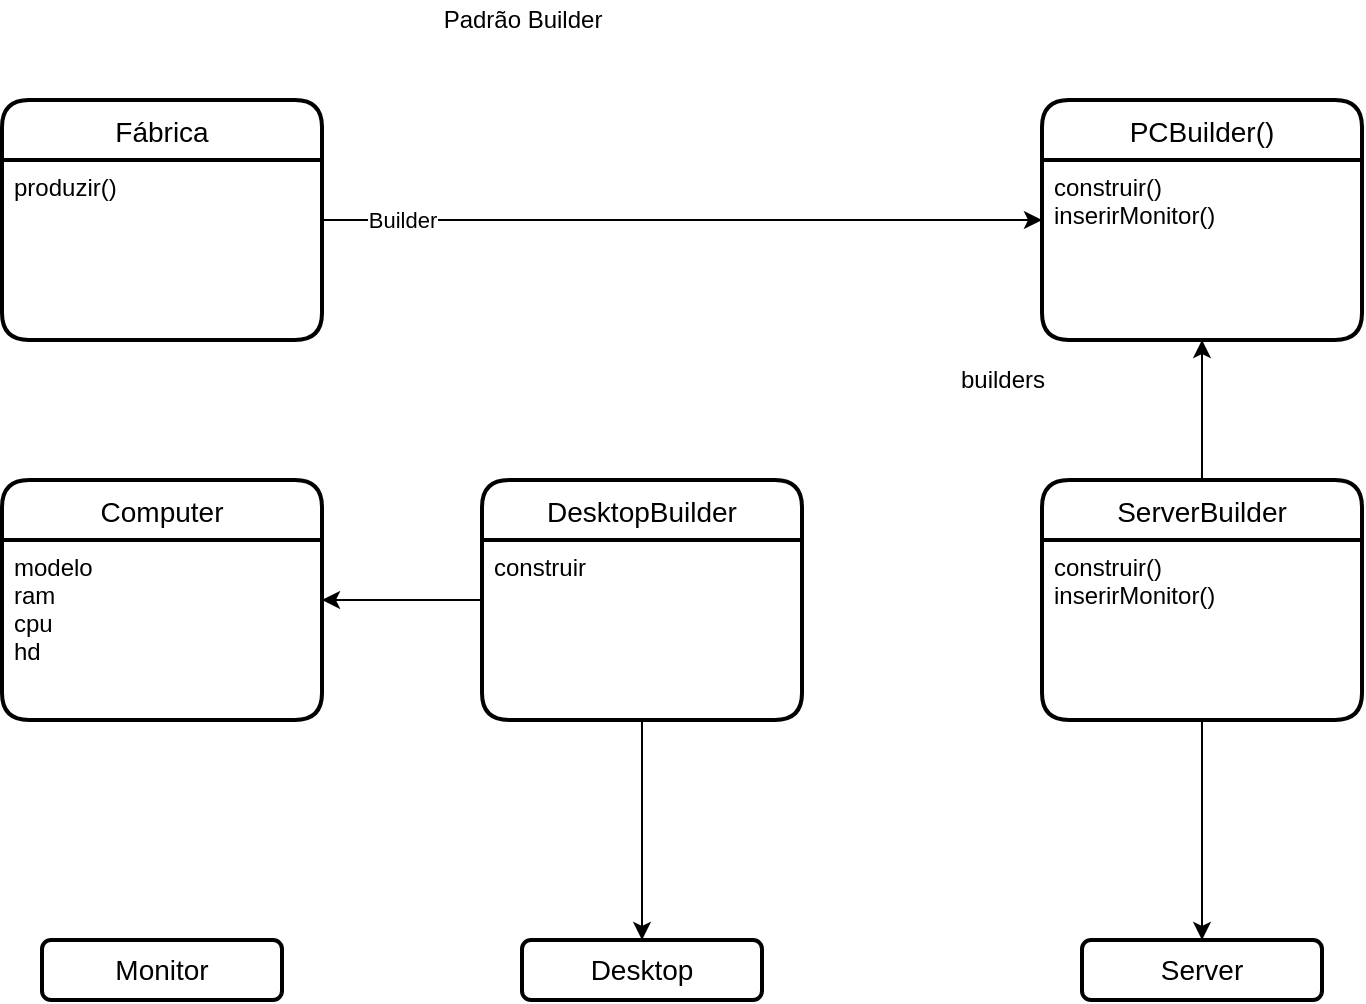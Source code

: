 <mxfile version="14.5.0" type="github">
  <diagram id="mnvOXZ7K0his2o-u_DJA" name="Page-1">
    <mxGraphModel dx="462" dy="761" grid="1" gridSize="10" guides="1" tooltips="1" connect="1" arrows="1" fold="1" page="1" pageScale="1" pageWidth="827" pageHeight="1169" math="0" shadow="0">
      <root>
        <mxCell id="0" />
        <mxCell id="1" parent="0" />
        <mxCell id="9tzp5LFWy6l0zSrWXWCf-7" value="" style="edgeStyle=orthogonalEdgeStyle;rounded=0;orthogonalLoop=1;jettySize=auto;html=1;" edge="1" parent="1" source="9tzp5LFWy6l0zSrWXWCf-1" target="9tzp5LFWy6l0zSrWXWCf-5">
          <mxGeometry relative="1" as="geometry" />
        </mxCell>
        <mxCell id="9tzp5LFWy6l0zSrWXWCf-8" value="Builder" style="edgeLabel;html=1;align=center;verticalAlign=middle;resizable=0;points=[];" vertex="1" connectable="0" parent="9tzp5LFWy6l0zSrWXWCf-7">
          <mxGeometry x="-0.778" relative="1" as="geometry">
            <mxPoint as="offset" />
          </mxGeometry>
        </mxCell>
        <mxCell id="9tzp5LFWy6l0zSrWXWCf-1" value="Fábrica" style="swimlane;childLayout=stackLayout;horizontal=1;startSize=30;horizontalStack=0;rounded=1;fontSize=14;fontStyle=0;strokeWidth=2;resizeParent=0;resizeLast=1;shadow=0;dashed=0;align=center;" vertex="1" parent="1">
          <mxGeometry x="60" y="70" width="160" height="120" as="geometry" />
        </mxCell>
        <mxCell id="9tzp5LFWy6l0zSrWXWCf-2" value="produzir()" style="align=left;strokeColor=none;fillColor=none;spacingLeft=4;fontSize=12;verticalAlign=top;resizable=0;rotatable=0;part=1;" vertex="1" parent="9tzp5LFWy6l0zSrWXWCf-1">
          <mxGeometry y="30" width="160" height="90" as="geometry" />
        </mxCell>
        <mxCell id="9tzp5LFWy6l0zSrWXWCf-3" value="Padrão Builder" style="text;html=1;align=center;verticalAlign=middle;resizable=0;points=[];autosize=1;" vertex="1" parent="1">
          <mxGeometry x="275" y="20" width="90" height="20" as="geometry" />
        </mxCell>
        <mxCell id="9tzp5LFWy6l0zSrWXWCf-13" value="" style="edgeStyle=orthogonalEdgeStyle;rounded=0;orthogonalLoop=1;jettySize=auto;html=1;startArrow=classic;startFill=1;endArrow=none;endFill=0;" edge="1" parent="1" source="9tzp5LFWy6l0zSrWXWCf-5" target="9tzp5LFWy6l0zSrWXWCf-11">
          <mxGeometry relative="1" as="geometry" />
        </mxCell>
        <mxCell id="9tzp5LFWy6l0zSrWXWCf-5" value="PCBuilder()" style="swimlane;childLayout=stackLayout;horizontal=1;startSize=30;horizontalStack=0;rounded=1;fontSize=14;fontStyle=0;strokeWidth=2;resizeParent=0;resizeLast=1;shadow=0;dashed=0;align=center;" vertex="1" parent="1">
          <mxGeometry x="580" y="70" width="160" height="120" as="geometry" />
        </mxCell>
        <mxCell id="9tzp5LFWy6l0zSrWXWCf-6" value="construir()&#xa;inserirMonitor()" style="align=left;strokeColor=none;fillColor=none;spacingLeft=4;fontSize=12;verticalAlign=top;resizable=0;rotatable=0;part=1;" vertex="1" parent="9tzp5LFWy6l0zSrWXWCf-5">
          <mxGeometry y="30" width="160" height="90" as="geometry" />
        </mxCell>
        <mxCell id="9tzp5LFWy6l0zSrWXWCf-11" value="ServerBuilder" style="swimlane;childLayout=stackLayout;horizontal=1;startSize=30;horizontalStack=0;rounded=1;fontSize=14;fontStyle=0;strokeWidth=2;resizeParent=0;resizeLast=1;shadow=0;dashed=0;align=center;" vertex="1" parent="1">
          <mxGeometry x="580" y="260" width="160" height="120" as="geometry" />
        </mxCell>
        <mxCell id="9tzp5LFWy6l0zSrWXWCf-12" value="construir()&#xa;inserirMonitor()" style="align=left;strokeColor=none;fillColor=none;spacingLeft=4;fontSize=12;verticalAlign=top;resizable=0;rotatable=0;part=1;" vertex="1" parent="9tzp5LFWy6l0zSrWXWCf-11">
          <mxGeometry y="30" width="160" height="90" as="geometry" />
        </mxCell>
        <mxCell id="9tzp5LFWy6l0zSrWXWCf-14" value="builders" style="text;html=1;align=center;verticalAlign=middle;resizable=0;points=[];autosize=1;" vertex="1" parent="1">
          <mxGeometry x="530" y="200" width="60" height="20" as="geometry" />
        </mxCell>
        <mxCell id="9tzp5LFWy6l0zSrWXWCf-19" value="" style="edgeStyle=orthogonalEdgeStyle;rounded=0;orthogonalLoop=1;jettySize=auto;html=1;startArrow=classic;startFill=1;endArrow=none;endFill=0;" edge="1" parent="1" source="9tzp5LFWy6l0zSrWXWCf-15" target="9tzp5LFWy6l0zSrWXWCf-17">
          <mxGeometry relative="1" as="geometry" />
        </mxCell>
        <mxCell id="9tzp5LFWy6l0zSrWXWCf-15" value="Computer" style="swimlane;childLayout=stackLayout;horizontal=1;startSize=30;horizontalStack=0;rounded=1;fontSize=14;fontStyle=0;strokeWidth=2;resizeParent=0;resizeLast=1;shadow=0;dashed=0;align=center;" vertex="1" parent="1">
          <mxGeometry x="60" y="260" width="160" height="120" as="geometry" />
        </mxCell>
        <mxCell id="9tzp5LFWy6l0zSrWXWCf-16" value="modelo&#xa;ram&#xa;cpu&#xa;hd" style="align=left;strokeColor=none;fillColor=none;spacingLeft=4;fontSize=12;verticalAlign=top;resizable=0;rotatable=0;part=1;" vertex="1" parent="9tzp5LFWy6l0zSrWXWCf-15">
          <mxGeometry y="30" width="160" height="90" as="geometry" />
        </mxCell>
        <mxCell id="9tzp5LFWy6l0zSrWXWCf-17" value="DesktopBuilder" style="swimlane;childLayout=stackLayout;horizontal=1;startSize=30;horizontalStack=0;rounded=1;fontSize=14;fontStyle=0;strokeWidth=2;resizeParent=0;resizeLast=1;shadow=0;dashed=0;align=center;" vertex="1" parent="1">
          <mxGeometry x="300" y="260" width="160" height="120" as="geometry" />
        </mxCell>
        <mxCell id="9tzp5LFWy6l0zSrWXWCf-18" value="construir" style="align=left;strokeColor=none;fillColor=none;spacingLeft=4;fontSize=12;verticalAlign=top;resizable=0;rotatable=0;part=1;" vertex="1" parent="9tzp5LFWy6l0zSrWXWCf-17">
          <mxGeometry y="30" width="160" height="90" as="geometry" />
        </mxCell>
        <mxCell id="9tzp5LFWy6l0zSrWXWCf-24" value="Desktop" style="whiteSpace=wrap;html=1;rounded=1;shadow=0;dashed=0;fontSize=14;fontStyle=0;strokeWidth=2;startSize=30;" vertex="1" parent="1">
          <mxGeometry x="320" y="490" width="120" height="30" as="geometry" />
        </mxCell>
        <mxCell id="9tzp5LFWy6l0zSrWXWCf-26" value="Monitor" style="whiteSpace=wrap;html=1;rounded=1;shadow=0;dashed=0;fontSize=14;fontStyle=0;strokeWidth=2;startSize=30;" vertex="1" parent="1">
          <mxGeometry x="80" y="490" width="120" height="30" as="geometry" />
        </mxCell>
        <mxCell id="9tzp5LFWy6l0zSrWXWCf-27" value="Server" style="whiteSpace=wrap;html=1;rounded=1;shadow=0;dashed=0;fontSize=14;fontStyle=0;strokeWidth=2;startSize=30;" vertex="1" parent="1">
          <mxGeometry x="600" y="490" width="120" height="30" as="geometry" />
        </mxCell>
        <mxCell id="9tzp5LFWy6l0zSrWXWCf-28" style="edgeStyle=orthogonalEdgeStyle;rounded=0;orthogonalLoop=1;jettySize=auto;html=1;exitX=0.5;exitY=1;exitDx=0;exitDy=0;entryX=0.5;entryY=0;entryDx=0;entryDy=0;startArrow=none;startFill=0;endArrow=classic;endFill=1;" edge="1" parent="1" source="9tzp5LFWy6l0zSrWXWCf-18" target="9tzp5LFWy6l0zSrWXWCf-24">
          <mxGeometry relative="1" as="geometry" />
        </mxCell>
        <mxCell id="9tzp5LFWy6l0zSrWXWCf-29" style="edgeStyle=orthogonalEdgeStyle;rounded=0;orthogonalLoop=1;jettySize=auto;html=1;exitX=0.5;exitY=1;exitDx=0;exitDy=0;entryX=0.5;entryY=0;entryDx=0;entryDy=0;startArrow=none;startFill=0;endArrow=classic;endFill=1;" edge="1" parent="1" source="9tzp5LFWy6l0zSrWXWCf-12" target="9tzp5LFWy6l0zSrWXWCf-27">
          <mxGeometry relative="1" as="geometry" />
        </mxCell>
      </root>
    </mxGraphModel>
  </diagram>
</mxfile>
